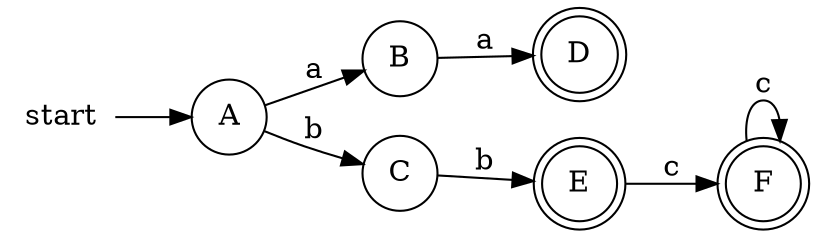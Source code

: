 digraph NFA{
  rankdir=LR;
  node [shape=circle];
  edge [color=black];
	A -> B[label=a];
	B -> D[label=a];
	A -> C[label=b];
	C -> E[label=b];
	E -> F[label=c];
	F -> F[label=c];
D [shape=doublecircle];E [shape=doublecircle];F [shape=doublecircle];x [label= "start", shape=none,height=.0,width=.0];x -> A;
}